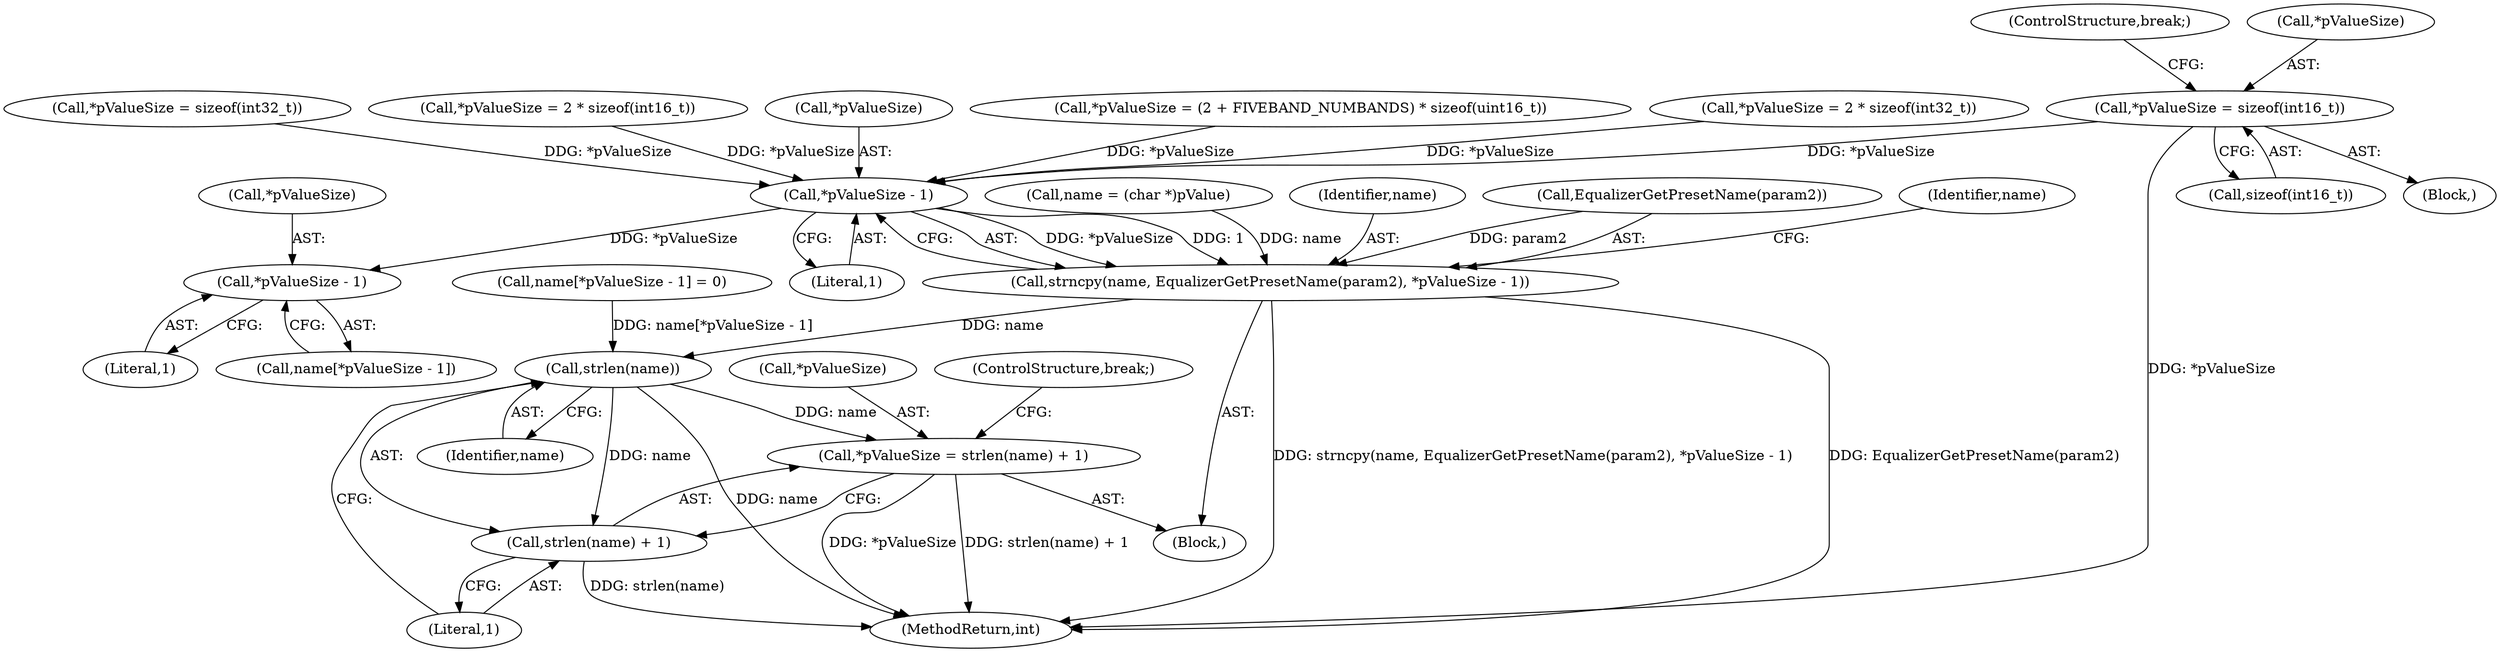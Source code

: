 digraph "0_Android_c66c43ad571ed2590dcd55a762c73c90d9744bac@API" {
"1000160" [label="(Call,*pValueSize = sizeof(int16_t))"];
"1000488" [label="(Call,*pValueSize - 1)"];
"1000484" [label="(Call,strncpy(name, EqualizerGetPresetName(param2), *pValueSize - 1))"];
"1000504" [label="(Call,strlen(name))"];
"1000500" [label="(Call,*pValueSize = strlen(name) + 1)"];
"1000503" [label="(Call,strlen(name) + 1)"];
"1000495" [label="(Call,*pValueSize - 1)"];
"1000258" [label="(Call,*pValueSize = (2 + FIVEBAND_NUMBANDS) * sizeof(uint16_t))"];
"1000160" [label="(Call,*pValueSize = sizeof(int16_t))"];
"1000504" [label="(Call,strlen(name))"];
"1000491" [label="(Literal,1)"];
"1000494" [label="(Identifier,name)"];
"1000500" [label="(Call,*pValueSize = strlen(name) + 1)"];
"1000277" [label="(Block,)"];
"1000208" [label="(Call,*pValueSize = 2 * sizeof(int32_t))"];
"1000567" [label="(MethodReturn,int)"];
"1000165" [label="(ControlStructure,break;)"];
"1000492" [label="(Call,name[*pValueSize - 1] = 0)"];
"1000231" [label="(Call,*pValueSize = sizeof(int32_t))"];
"1000479" [label="(Call,name = (char *)pValue)"];
"1000506" [label="(Literal,1)"];
"1000163" [label="(Call,sizeof(int16_t))"];
"1000161" [label="(Call,*pValueSize)"];
"1000507" [label="(ControlStructure,break;)"];
"1000485" [label="(Identifier,name)"];
"1000493" [label="(Call,name[*pValueSize - 1])"];
"1000496" [label="(Call,*pValueSize)"];
"1000503" [label="(Call,strlen(name) + 1)"];
"1000484" [label="(Call,strncpy(name, EqualizerGetPresetName(param2), *pValueSize - 1))"];
"1000498" [label="(Literal,1)"];
"1000183" [label="(Call,*pValueSize = 2 * sizeof(int16_t))"];
"1000486" [label="(Call,EqualizerGetPresetName(param2))"];
"1000501" [label="(Call,*pValueSize)"];
"1000140" [label="(Block,)"];
"1000505" [label="(Identifier,name)"];
"1000495" [label="(Call,*pValueSize - 1)"];
"1000489" [label="(Call,*pValueSize)"];
"1000488" [label="(Call,*pValueSize - 1)"];
"1000160" -> "1000140"  [label="AST: "];
"1000160" -> "1000163"  [label="CFG: "];
"1000161" -> "1000160"  [label="AST: "];
"1000163" -> "1000160"  [label="AST: "];
"1000165" -> "1000160"  [label="CFG: "];
"1000160" -> "1000567"  [label="DDG: *pValueSize"];
"1000160" -> "1000488"  [label="DDG: *pValueSize"];
"1000488" -> "1000484"  [label="AST: "];
"1000488" -> "1000491"  [label="CFG: "];
"1000489" -> "1000488"  [label="AST: "];
"1000491" -> "1000488"  [label="AST: "];
"1000484" -> "1000488"  [label="CFG: "];
"1000488" -> "1000484"  [label="DDG: *pValueSize"];
"1000488" -> "1000484"  [label="DDG: 1"];
"1000258" -> "1000488"  [label="DDG: *pValueSize"];
"1000208" -> "1000488"  [label="DDG: *pValueSize"];
"1000183" -> "1000488"  [label="DDG: *pValueSize"];
"1000231" -> "1000488"  [label="DDG: *pValueSize"];
"1000488" -> "1000495"  [label="DDG: *pValueSize"];
"1000484" -> "1000277"  [label="AST: "];
"1000485" -> "1000484"  [label="AST: "];
"1000486" -> "1000484"  [label="AST: "];
"1000494" -> "1000484"  [label="CFG: "];
"1000484" -> "1000567"  [label="DDG: EqualizerGetPresetName(param2)"];
"1000484" -> "1000567"  [label="DDG: strncpy(name, EqualizerGetPresetName(param2), *pValueSize - 1)"];
"1000479" -> "1000484"  [label="DDG: name"];
"1000486" -> "1000484"  [label="DDG: param2"];
"1000484" -> "1000504"  [label="DDG: name"];
"1000504" -> "1000503"  [label="AST: "];
"1000504" -> "1000505"  [label="CFG: "];
"1000505" -> "1000504"  [label="AST: "];
"1000506" -> "1000504"  [label="CFG: "];
"1000504" -> "1000567"  [label="DDG: name"];
"1000504" -> "1000500"  [label="DDG: name"];
"1000504" -> "1000503"  [label="DDG: name"];
"1000492" -> "1000504"  [label="DDG: name[*pValueSize - 1]"];
"1000500" -> "1000277"  [label="AST: "];
"1000500" -> "1000503"  [label="CFG: "];
"1000501" -> "1000500"  [label="AST: "];
"1000503" -> "1000500"  [label="AST: "];
"1000507" -> "1000500"  [label="CFG: "];
"1000500" -> "1000567"  [label="DDG: strlen(name) + 1"];
"1000500" -> "1000567"  [label="DDG: *pValueSize"];
"1000503" -> "1000506"  [label="CFG: "];
"1000506" -> "1000503"  [label="AST: "];
"1000503" -> "1000567"  [label="DDG: strlen(name)"];
"1000495" -> "1000493"  [label="AST: "];
"1000495" -> "1000498"  [label="CFG: "];
"1000496" -> "1000495"  [label="AST: "];
"1000498" -> "1000495"  [label="AST: "];
"1000493" -> "1000495"  [label="CFG: "];
}
